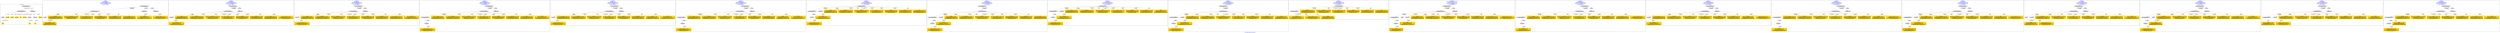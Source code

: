digraph n0 {
fontcolor="blue"
remincross="true"
label="s14-s-california-african-american.json"
subgraph cluster_0 {
label="1-correct model"
n2[style="filled",color="white",fillcolor="lightgray",label="CulturalHeritageObject1"];
n3[style="filled",color="white",fillcolor="lightgray",label="Person1"];
n4[shape="plaintext",style="filled",fillcolor="gold",label="dimensions"];
n5[shape="plaintext",style="filled",fillcolor="gold",label="technique"];
n6[shape="plaintext",style="filled",fillcolor="gold",label="provenance"];
n7[shape="plaintext",style="filled",fillcolor="gold",label="title"];
n8[shape="plaintext",style="filled",fillcolor="gold",label="accessionId"];
n9[style="filled",color="white",fillcolor="lightgray",label="Concept1"];
n10[style="filled",color="white",fillcolor="lightgray",label="Document1"];
n11[shape="plaintext",style="filled",fillcolor="gold",label="artist"];
n12[style="filled",color="white",fillcolor="lightgray",label="EuropeanaAggregation1"];
n13[style="filled",color="white",fillcolor="lightgray",label="WebResource1"];
n14[shape="plaintext",style="filled",fillcolor="gold",label="imageUrl"];
n15[shape="plaintext",style="filled",fillcolor="gold",label="type"];
n16[shape="plaintext",style="filled",fillcolor="gold",label="url"];
}
subgraph cluster_1 {
label="candidate 0\nlink coherence:1.0\nnode coherence:1.0\nconfidence:0.5480334294687327\nmapping score:0.6086037357488369\ncost:12.9995\n-precision:0.77-recall:0.71"
n18[style="filled",color="white",fillcolor="lightgray",label="CulturalHeritageObject1"];
n19[style="filled",color="white",fillcolor="lightgray",label="Person1"];
n20[style="filled",color="white",fillcolor="lightgray",label="EuropeanaAggregation1"];
n21[style="filled",color="white",fillcolor="lightgray",label="WebResource1"];
n22[style="filled",color="white",fillcolor="lightgray",label="WebResource2"];
n23[shape="plaintext",style="filled",fillcolor="gold",label="imageUrl\n[WebResource,classLink,0.528]\n[Document,classLink,0.457]\n[CulturalHeritageObject,accessionNumber,0.008]\n[CulturalHeritageObject,medium,0.007]"];
n24[shape="plaintext",style="filled",fillcolor="gold",label="artist\n[Person,nameOfThePerson,0.286]\n[CulturalHeritageObject,title,0.26]\n[CulturalHeritageObject,description,0.249]\n[CulturalHeritageObject,provenance,0.206]"];
n25[shape="plaintext",style="filled",fillcolor="gold",label="dimensions\n[CulturalHeritageObject,extent,0.658]\n[CulturalHeritageObject,accessionNumber,0.143]\n[CulturalHeritageObject,description,0.115]\n[CulturalHeritageObject,provenance,0.084]"];
n26[shape="plaintext",style="filled",fillcolor="gold",label="accessionId\n[CulturalHeritageObject,accessionNumber,0.74]\n[CulturalHeritageObject,provenance,0.201]\n[WebResource,classLink,0.058]\n[CulturalHeritageObject,title,0.001]"];
n27[shape="plaintext",style="filled",fillcolor="gold",label="type\n[CulturalHeritageObject,provenance,0.394]\n[Document,classLink,0.252]\n[CulturalHeritageObject,rightsHolder,0.182]\n[Person,nameOfThePerson,0.172]"];
n28[shape="plaintext",style="filled",fillcolor="gold",label="url\n[WebResource,classLink,0.555]\n[CulturalHeritageObject,extent,0.175]\n[CulturalHeritageObject,accessionNumber,0.144]\n[Document,classLink,0.125]"];
n29[shape="plaintext",style="filled",fillcolor="gold",label="technique\n[CulturalHeritageObject,medium,0.732]\n[CulturalHeritageObject,description,0.122]\n[Person,biographicalInformation,0.081]\n[Concept,prefLabel,0.065]"];
n30[shape="plaintext",style="filled",fillcolor="gold",label="provenance\n[CulturalHeritageObject,provenance,0.663]\n[CulturalHeritageObject,title,0.134]\n[CulturalHeritageObject,description,0.121]\n[Person,biographicalInformation,0.082]"];
n31[shape="plaintext",style="filled",fillcolor="gold",label="title\n[CulturalHeritageObject,title,0.376]\n[CulturalHeritageObject,description,0.312]\n[Person,biographicalInformation,0.213]\n[CulturalHeritageObject,provenance,0.099]"];
}
subgraph cluster_2 {
label="candidate 1\nlink coherence:1.0\nnode coherence:1.0\nconfidence:0.5360343085901604\nmapping score:0.6231225473078312\ncost:11.99968\n-precision:0.67-recall:0.57"
n33[style="filled",color="white",fillcolor="lightgray",label="CulturalHeritageObject1"];
n34[style="filled",color="white",fillcolor="lightgray",label="Document1"];
n35[style="filled",color="white",fillcolor="lightgray",label="EuropeanaAggregation1"];
n36[style="filled",color="white",fillcolor="lightgray",label="WebResource1"];
n37[shape="plaintext",style="filled",fillcolor="gold",label="url\n[WebResource,classLink,0.555]\n[CulturalHeritageObject,extent,0.175]\n[CulturalHeritageObject,accessionNumber,0.144]\n[Document,classLink,0.125]"];
n38[shape="plaintext",style="filled",fillcolor="gold",label="artist\n[Person,nameOfThePerson,0.286]\n[CulturalHeritageObject,title,0.26]\n[CulturalHeritageObject,description,0.249]\n[CulturalHeritageObject,provenance,0.206]"];
n39[shape="plaintext",style="filled",fillcolor="gold",label="dimensions\n[CulturalHeritageObject,extent,0.658]\n[CulturalHeritageObject,accessionNumber,0.143]\n[CulturalHeritageObject,description,0.115]\n[CulturalHeritageObject,provenance,0.084]"];
n40[shape="plaintext",style="filled",fillcolor="gold",label="accessionId\n[CulturalHeritageObject,accessionNumber,0.74]\n[CulturalHeritageObject,provenance,0.201]\n[WebResource,classLink,0.058]\n[CulturalHeritageObject,title,0.001]"];
n41[shape="plaintext",style="filled",fillcolor="gold",label="type\n[CulturalHeritageObject,provenance,0.394]\n[Document,classLink,0.252]\n[CulturalHeritageObject,rightsHolder,0.182]\n[Person,nameOfThePerson,0.172]"];
n42[shape="plaintext",style="filled",fillcolor="gold",label="technique\n[CulturalHeritageObject,medium,0.732]\n[CulturalHeritageObject,description,0.122]\n[Person,biographicalInformation,0.081]\n[Concept,prefLabel,0.065]"];
n43[shape="plaintext",style="filled",fillcolor="gold",label="imageUrl\n[WebResource,classLink,0.528]\n[Document,classLink,0.457]\n[CulturalHeritageObject,accessionNumber,0.008]\n[CulturalHeritageObject,medium,0.007]"];
n44[shape="plaintext",style="filled",fillcolor="gold",label="provenance\n[CulturalHeritageObject,provenance,0.663]\n[CulturalHeritageObject,title,0.134]\n[CulturalHeritageObject,description,0.121]\n[Person,biographicalInformation,0.082]"];
n45[shape="plaintext",style="filled",fillcolor="gold",label="title\n[CulturalHeritageObject,title,0.376]\n[CulturalHeritageObject,description,0.312]\n[Person,biographicalInformation,0.213]\n[CulturalHeritageObject,provenance,0.099]"];
}
subgraph cluster_3 {
label="candidate 10\nlink coherence:1.0\nnode coherence:1.0\nconfidence:0.49609016074221857\nmapping score:0.6098078313585172\ncost:11.99968\n-precision:0.83-recall:0.71"
n47[style="filled",color="white",fillcolor="lightgray",label="CulturalHeritageObject1"];
n48[style="filled",color="white",fillcolor="lightgray",label="Document1"];
n49[style="filled",color="white",fillcolor="lightgray",label="EuropeanaAggregation1"];
n50[style="filled",color="white",fillcolor="lightgray",label="WebResource1"];
n51[shape="plaintext",style="filled",fillcolor="gold",label="imageUrl\n[WebResource,classLink,0.528]\n[Document,classLink,0.457]\n[CulturalHeritageObject,accessionNumber,0.008]\n[CulturalHeritageObject,medium,0.007]"];
n52[shape="plaintext",style="filled",fillcolor="gold",label="artist\n[Person,nameOfThePerson,0.286]\n[CulturalHeritageObject,title,0.26]\n[CulturalHeritageObject,description,0.249]\n[CulturalHeritageObject,provenance,0.206]"];
n53[shape="plaintext",style="filled",fillcolor="gold",label="dimensions\n[CulturalHeritageObject,extent,0.658]\n[CulturalHeritageObject,accessionNumber,0.143]\n[CulturalHeritageObject,description,0.115]\n[CulturalHeritageObject,provenance,0.084]"];
n54[shape="plaintext",style="filled",fillcolor="gold",label="accessionId\n[CulturalHeritageObject,accessionNumber,0.74]\n[CulturalHeritageObject,provenance,0.201]\n[WebResource,classLink,0.058]\n[CulturalHeritageObject,title,0.001]"];
n55[shape="plaintext",style="filled",fillcolor="gold",label="type\n[CulturalHeritageObject,provenance,0.394]\n[Document,classLink,0.252]\n[CulturalHeritageObject,rightsHolder,0.182]\n[Person,nameOfThePerson,0.172]"];
n56[shape="plaintext",style="filled",fillcolor="gold",label="technique\n[CulturalHeritageObject,medium,0.732]\n[CulturalHeritageObject,description,0.122]\n[Person,biographicalInformation,0.081]\n[Concept,prefLabel,0.065]"];
n57[shape="plaintext",style="filled",fillcolor="gold",label="url\n[WebResource,classLink,0.555]\n[CulturalHeritageObject,extent,0.175]\n[CulturalHeritageObject,accessionNumber,0.144]\n[Document,classLink,0.125]"];
n58[shape="plaintext",style="filled",fillcolor="gold",label="provenance\n[CulturalHeritageObject,provenance,0.663]\n[CulturalHeritageObject,title,0.134]\n[CulturalHeritageObject,description,0.121]\n[Person,biographicalInformation,0.082]"];
n59[shape="plaintext",style="filled",fillcolor="gold",label="title\n[CulturalHeritageObject,title,0.376]\n[CulturalHeritageObject,description,0.312]\n[Person,biographicalInformation,0.213]\n[CulturalHeritageObject,provenance,0.099]"];
}
subgraph cluster_4 {
label="candidate 11\nlink coherence:1.0\nnode coherence:1.0\nconfidence:0.49609016074221857\nmapping score:0.6098078313585172\ncost:12.99966\n-precision:0.69-recall:0.64"
n61[style="filled",color="white",fillcolor="lightgray",label="CulturalHeritageObject1"];
n62[style="filled",color="white",fillcolor="lightgray",label="CulturalHeritageObject2"];
n63[style="filled",color="white",fillcolor="lightgray",label="Document2"];
n64[style="filled",color="white",fillcolor="lightgray",label="EuropeanaAggregation1"];
n65[style="filled",color="white",fillcolor="lightgray",label="WebResource1"];
n66[shape="plaintext",style="filled",fillcolor="gold",label="imageUrl\n[WebResource,classLink,0.528]\n[Document,classLink,0.457]\n[CulturalHeritageObject,accessionNumber,0.008]\n[CulturalHeritageObject,medium,0.007]"];
n67[shape="plaintext",style="filled",fillcolor="gold",label="artist\n[Person,nameOfThePerson,0.286]\n[CulturalHeritageObject,title,0.26]\n[CulturalHeritageObject,description,0.249]\n[CulturalHeritageObject,provenance,0.206]"];
n68[shape="plaintext",style="filled",fillcolor="gold",label="url\n[WebResource,classLink,0.555]\n[CulturalHeritageObject,extent,0.175]\n[CulturalHeritageObject,accessionNumber,0.144]\n[Document,classLink,0.125]"];
n69[shape="plaintext",style="filled",fillcolor="gold",label="dimensions\n[CulturalHeritageObject,extent,0.658]\n[CulturalHeritageObject,accessionNumber,0.143]\n[CulturalHeritageObject,description,0.115]\n[CulturalHeritageObject,provenance,0.084]"];
n70[shape="plaintext",style="filled",fillcolor="gold",label="accessionId\n[CulturalHeritageObject,accessionNumber,0.74]\n[CulturalHeritageObject,provenance,0.201]\n[WebResource,classLink,0.058]\n[CulturalHeritageObject,title,0.001]"];
n71[shape="plaintext",style="filled",fillcolor="gold",label="type\n[CulturalHeritageObject,provenance,0.394]\n[Document,classLink,0.252]\n[CulturalHeritageObject,rightsHolder,0.182]\n[Person,nameOfThePerson,0.172]"];
n72[shape="plaintext",style="filled",fillcolor="gold",label="technique\n[CulturalHeritageObject,medium,0.732]\n[CulturalHeritageObject,description,0.122]\n[Person,biographicalInformation,0.081]\n[Concept,prefLabel,0.065]"];
n73[shape="plaintext",style="filled",fillcolor="gold",label="provenance\n[CulturalHeritageObject,provenance,0.663]\n[CulturalHeritageObject,title,0.134]\n[CulturalHeritageObject,description,0.121]\n[Person,biographicalInformation,0.082]"];
n74[shape="plaintext",style="filled",fillcolor="gold",label="title\n[CulturalHeritageObject,title,0.376]\n[CulturalHeritageObject,description,0.312]\n[Person,biographicalInformation,0.213]\n[CulturalHeritageObject,provenance,0.099]"];
}
subgraph cluster_5 {
label="candidate 12\nlink coherence:1.0\nnode coherence:1.0\nconfidence:0.49022730804208714\nmapping score:0.6078535471251402\ncost:11.99968\n-precision:0.75-recall:0.64"
n76[style="filled",color="white",fillcolor="lightgray",label="CulturalHeritageObject1"];
n77[style="filled",color="white",fillcolor="lightgray",label="Document1"];
n78[style="filled",color="white",fillcolor="lightgray",label="EuropeanaAggregation1"];
n79[style="filled",color="white",fillcolor="lightgray",label="WebResource1"];
n80[shape="plaintext",style="filled",fillcolor="gold",label="imageUrl\n[WebResource,classLink,0.528]\n[Document,classLink,0.457]\n[CulturalHeritageObject,accessionNumber,0.008]\n[CulturalHeritageObject,medium,0.007]"];
n81[shape="plaintext",style="filled",fillcolor="gold",label="title\n[CulturalHeritageObject,title,0.376]\n[CulturalHeritageObject,description,0.312]\n[Person,biographicalInformation,0.213]\n[CulturalHeritageObject,provenance,0.099]"];
n82[shape="plaintext",style="filled",fillcolor="gold",label="dimensions\n[CulturalHeritageObject,extent,0.658]\n[CulturalHeritageObject,accessionNumber,0.143]\n[CulturalHeritageObject,description,0.115]\n[CulturalHeritageObject,provenance,0.084]"];
n83[shape="plaintext",style="filled",fillcolor="gold",label="accessionId\n[CulturalHeritageObject,accessionNumber,0.74]\n[CulturalHeritageObject,provenance,0.201]\n[WebResource,classLink,0.058]\n[CulturalHeritageObject,title,0.001]"];
n84[shape="plaintext",style="filled",fillcolor="gold",label="type\n[CulturalHeritageObject,provenance,0.394]\n[Document,classLink,0.252]\n[CulturalHeritageObject,rightsHolder,0.182]\n[Person,nameOfThePerson,0.172]"];
n85[shape="plaintext",style="filled",fillcolor="gold",label="technique\n[CulturalHeritageObject,medium,0.732]\n[CulturalHeritageObject,description,0.122]\n[Person,biographicalInformation,0.081]\n[Concept,prefLabel,0.065]"];
n86[shape="plaintext",style="filled",fillcolor="gold",label="url\n[WebResource,classLink,0.555]\n[CulturalHeritageObject,extent,0.175]\n[CulturalHeritageObject,accessionNumber,0.144]\n[Document,classLink,0.125]"];
n87[shape="plaintext",style="filled",fillcolor="gold",label="provenance\n[CulturalHeritageObject,provenance,0.663]\n[CulturalHeritageObject,title,0.134]\n[CulturalHeritageObject,description,0.121]\n[Person,biographicalInformation,0.082]"];
n88[shape="plaintext",style="filled",fillcolor="gold",label="artist\n[Person,nameOfThePerson,0.286]\n[CulturalHeritageObject,title,0.26]\n[CulturalHeritageObject,description,0.249]\n[CulturalHeritageObject,provenance,0.206]"];
}
subgraph cluster_6 {
label="candidate 13\nlink coherence:1.0\nnode coherence:1.0\nconfidence:0.49022730804208714\nmapping score:0.6078535471251402\ncost:12.99966\n-precision:0.62-recall:0.57"
n90[style="filled",color="white",fillcolor="lightgray",label="CulturalHeritageObject1"];
n91[style="filled",color="white",fillcolor="lightgray",label="CulturalHeritageObject2"];
n92[style="filled",color="white",fillcolor="lightgray",label="Document2"];
n93[style="filled",color="white",fillcolor="lightgray",label="EuropeanaAggregation1"];
n94[style="filled",color="white",fillcolor="lightgray",label="WebResource1"];
n95[shape="plaintext",style="filled",fillcolor="gold",label="imageUrl\n[WebResource,classLink,0.528]\n[Document,classLink,0.457]\n[CulturalHeritageObject,accessionNumber,0.008]\n[CulturalHeritageObject,medium,0.007]"];
n96[shape="plaintext",style="filled",fillcolor="gold",label="title\n[CulturalHeritageObject,title,0.376]\n[CulturalHeritageObject,description,0.312]\n[Person,biographicalInformation,0.213]\n[CulturalHeritageObject,provenance,0.099]"];
n97[shape="plaintext",style="filled",fillcolor="gold",label="url\n[WebResource,classLink,0.555]\n[CulturalHeritageObject,extent,0.175]\n[CulturalHeritageObject,accessionNumber,0.144]\n[Document,classLink,0.125]"];
n98[shape="plaintext",style="filled",fillcolor="gold",label="dimensions\n[CulturalHeritageObject,extent,0.658]\n[CulturalHeritageObject,accessionNumber,0.143]\n[CulturalHeritageObject,description,0.115]\n[CulturalHeritageObject,provenance,0.084]"];
n99[shape="plaintext",style="filled",fillcolor="gold",label="accessionId\n[CulturalHeritageObject,accessionNumber,0.74]\n[CulturalHeritageObject,provenance,0.201]\n[WebResource,classLink,0.058]\n[CulturalHeritageObject,title,0.001]"];
n100[shape="plaintext",style="filled",fillcolor="gold",label="type\n[CulturalHeritageObject,provenance,0.394]\n[Document,classLink,0.252]\n[CulturalHeritageObject,rightsHolder,0.182]\n[Person,nameOfThePerson,0.172]"];
n101[shape="plaintext",style="filled",fillcolor="gold",label="technique\n[CulturalHeritageObject,medium,0.732]\n[CulturalHeritageObject,description,0.122]\n[Person,biographicalInformation,0.081]\n[Concept,prefLabel,0.065]"];
n102[shape="plaintext",style="filled",fillcolor="gold",label="provenance\n[CulturalHeritageObject,provenance,0.663]\n[CulturalHeritageObject,title,0.134]\n[CulturalHeritageObject,description,0.121]\n[Person,biographicalInformation,0.082]"];
n103[shape="plaintext",style="filled",fillcolor="gold",label="artist\n[Person,nameOfThePerson,0.286]\n[CulturalHeritageObject,title,0.26]\n[CulturalHeritageObject,description,0.249]\n[CulturalHeritageObject,provenance,0.206]"];
}
subgraph cluster_7 {
label="candidate 14\nlink coherence:1.0\nnode coherence:1.0\nconfidence:0.488235327884712\nmapping score:0.6071895537393485\ncost:11.99994\n-precision:0.5-recall:0.43"
n105[style="filled",color="white",fillcolor="lightgray",label="CulturalHeritageObject1"];
n106[style="filled",color="white",fillcolor="lightgray",label="CulturalHeritageObject2"];
n107[style="filled",color="white",fillcolor="lightgray",label="Document1"];
n108[style="filled",color="white",fillcolor="lightgray",label="Document2"];
n109[shape="plaintext",style="filled",fillcolor="gold",label="artist\n[Person,nameOfThePerson,0.286]\n[CulturalHeritageObject,title,0.26]\n[CulturalHeritageObject,description,0.249]\n[CulturalHeritageObject,provenance,0.206]"];
n110[shape="plaintext",style="filled",fillcolor="gold",label="url\n[WebResource,classLink,0.555]\n[CulturalHeritageObject,extent,0.175]\n[CulturalHeritageObject,accessionNumber,0.144]\n[Document,classLink,0.125]"];
n111[shape="plaintext",style="filled",fillcolor="gold",label="dimensions\n[CulturalHeritageObject,extent,0.658]\n[CulturalHeritageObject,accessionNumber,0.143]\n[CulturalHeritageObject,description,0.115]\n[CulturalHeritageObject,provenance,0.084]"];
n112[shape="plaintext",style="filled",fillcolor="gold",label="accessionId\n[CulturalHeritageObject,accessionNumber,0.74]\n[CulturalHeritageObject,provenance,0.201]\n[WebResource,classLink,0.058]\n[CulturalHeritageObject,title,0.001]"];
n113[shape="plaintext",style="filled",fillcolor="gold",label="type\n[CulturalHeritageObject,provenance,0.394]\n[Document,classLink,0.252]\n[CulturalHeritageObject,rightsHolder,0.182]\n[Person,nameOfThePerson,0.172]"];
n114[shape="plaintext",style="filled",fillcolor="gold",label="technique\n[CulturalHeritageObject,medium,0.732]\n[CulturalHeritageObject,description,0.122]\n[Person,biographicalInformation,0.081]\n[Concept,prefLabel,0.065]"];
n115[shape="plaintext",style="filled",fillcolor="gold",label="imageUrl\n[WebResource,classLink,0.528]\n[Document,classLink,0.457]\n[CulturalHeritageObject,accessionNumber,0.008]\n[CulturalHeritageObject,medium,0.007]"];
n116[shape="plaintext",style="filled",fillcolor="gold",label="provenance\n[CulturalHeritageObject,provenance,0.663]\n[CulturalHeritageObject,title,0.134]\n[CulturalHeritageObject,description,0.121]\n[Person,biographicalInformation,0.082]"];
n117[shape="plaintext",style="filled",fillcolor="gold",label="title\n[CulturalHeritageObject,title,0.376]\n[CulturalHeritageObject,description,0.312]\n[Person,biographicalInformation,0.213]\n[CulturalHeritageObject,provenance,0.099]"];
}
subgraph cluster_8 {
label="candidate 15\nlink coherence:1.0\nnode coherence:1.0\nconfidence:0.488235327884712\nmapping score:0.6071895537393485\ncost:12.99979\n-precision:0.54-recall:0.5"
n119[style="filled",color="white",fillcolor="lightgray",label="CulturalHeritageObject1"];
n120[style="filled",color="white",fillcolor="lightgray",label="CulturalHeritageObject2"];
n121[style="filled",color="white",fillcolor="lightgray",label="Document1"];
n122[style="filled",color="white",fillcolor="lightgray",label="Document2"];
n123[style="filled",color="white",fillcolor="lightgray",label="EuropeanaAggregation1"];
n124[shape="plaintext",style="filled",fillcolor="gold",label="artist\n[Person,nameOfThePerson,0.286]\n[CulturalHeritageObject,title,0.26]\n[CulturalHeritageObject,description,0.249]\n[CulturalHeritageObject,provenance,0.206]"];
n125[shape="plaintext",style="filled",fillcolor="gold",label="url\n[WebResource,classLink,0.555]\n[CulturalHeritageObject,extent,0.175]\n[CulturalHeritageObject,accessionNumber,0.144]\n[Document,classLink,0.125]"];
n126[shape="plaintext",style="filled",fillcolor="gold",label="dimensions\n[CulturalHeritageObject,extent,0.658]\n[CulturalHeritageObject,accessionNumber,0.143]\n[CulturalHeritageObject,description,0.115]\n[CulturalHeritageObject,provenance,0.084]"];
n127[shape="plaintext",style="filled",fillcolor="gold",label="accessionId\n[CulturalHeritageObject,accessionNumber,0.74]\n[CulturalHeritageObject,provenance,0.201]\n[WebResource,classLink,0.058]\n[CulturalHeritageObject,title,0.001]"];
n128[shape="plaintext",style="filled",fillcolor="gold",label="type\n[CulturalHeritageObject,provenance,0.394]\n[Document,classLink,0.252]\n[CulturalHeritageObject,rightsHolder,0.182]\n[Person,nameOfThePerson,0.172]"];
n129[shape="plaintext",style="filled",fillcolor="gold",label="technique\n[CulturalHeritageObject,medium,0.732]\n[CulturalHeritageObject,description,0.122]\n[Person,biographicalInformation,0.081]\n[Concept,prefLabel,0.065]"];
n130[shape="plaintext",style="filled",fillcolor="gold",label="imageUrl\n[WebResource,classLink,0.528]\n[Document,classLink,0.457]\n[CulturalHeritageObject,accessionNumber,0.008]\n[CulturalHeritageObject,medium,0.007]"];
n131[shape="plaintext",style="filled",fillcolor="gold",label="provenance\n[CulturalHeritageObject,provenance,0.663]\n[CulturalHeritageObject,title,0.134]\n[CulturalHeritageObject,description,0.121]\n[Person,biographicalInformation,0.082]"];
n132[shape="plaintext",style="filled",fillcolor="gold",label="title\n[CulturalHeritageObject,title,0.376]\n[CulturalHeritageObject,description,0.312]\n[Person,biographicalInformation,0.213]\n[CulturalHeritageObject,provenance,0.099]"];
}
subgraph cluster_9 {
label="candidate 16\nlink coherence:1.0\nnode coherence:1.0\nconfidence:0.4823724751845805\nmapping score:0.6052352695059712\ncost:11.99994\n-precision:0.42-recall:0.36"
n134[style="filled",color="white",fillcolor="lightgray",label="CulturalHeritageObject1"];
n135[style="filled",color="white",fillcolor="lightgray",label="CulturalHeritageObject2"];
n136[style="filled",color="white",fillcolor="lightgray",label="Document1"];
n137[style="filled",color="white",fillcolor="lightgray",label="Document2"];
n138[shape="plaintext",style="filled",fillcolor="gold",label="title\n[CulturalHeritageObject,title,0.376]\n[CulturalHeritageObject,description,0.312]\n[Person,biographicalInformation,0.213]\n[CulturalHeritageObject,provenance,0.099]"];
n139[shape="plaintext",style="filled",fillcolor="gold",label="url\n[WebResource,classLink,0.555]\n[CulturalHeritageObject,extent,0.175]\n[CulturalHeritageObject,accessionNumber,0.144]\n[Document,classLink,0.125]"];
n140[shape="plaintext",style="filled",fillcolor="gold",label="dimensions\n[CulturalHeritageObject,extent,0.658]\n[CulturalHeritageObject,accessionNumber,0.143]\n[CulturalHeritageObject,description,0.115]\n[CulturalHeritageObject,provenance,0.084]"];
n141[shape="plaintext",style="filled",fillcolor="gold",label="accessionId\n[CulturalHeritageObject,accessionNumber,0.74]\n[CulturalHeritageObject,provenance,0.201]\n[WebResource,classLink,0.058]\n[CulturalHeritageObject,title,0.001]"];
n142[shape="plaintext",style="filled",fillcolor="gold",label="type\n[CulturalHeritageObject,provenance,0.394]\n[Document,classLink,0.252]\n[CulturalHeritageObject,rightsHolder,0.182]\n[Person,nameOfThePerson,0.172]"];
n143[shape="plaintext",style="filled",fillcolor="gold",label="technique\n[CulturalHeritageObject,medium,0.732]\n[CulturalHeritageObject,description,0.122]\n[Person,biographicalInformation,0.081]\n[Concept,prefLabel,0.065]"];
n144[shape="plaintext",style="filled",fillcolor="gold",label="imageUrl\n[WebResource,classLink,0.528]\n[Document,classLink,0.457]\n[CulturalHeritageObject,accessionNumber,0.008]\n[CulturalHeritageObject,medium,0.007]"];
n145[shape="plaintext",style="filled",fillcolor="gold",label="provenance\n[CulturalHeritageObject,provenance,0.663]\n[CulturalHeritageObject,title,0.134]\n[CulturalHeritageObject,description,0.121]\n[Person,biographicalInformation,0.082]"];
n146[shape="plaintext",style="filled",fillcolor="gold",label="artist\n[Person,nameOfThePerson,0.286]\n[CulturalHeritageObject,title,0.26]\n[CulturalHeritageObject,description,0.249]\n[CulturalHeritageObject,provenance,0.206]"];
}
subgraph cluster_10 {
label="candidate 17\nlink coherence:1.0\nnode coherence:1.0\nconfidence:0.4823724751845805\nmapping score:0.6052352695059712\ncost:12.99979\n-precision:0.46-recall:0.43"
n148[style="filled",color="white",fillcolor="lightgray",label="CulturalHeritageObject1"];
n149[style="filled",color="white",fillcolor="lightgray",label="CulturalHeritageObject2"];
n150[style="filled",color="white",fillcolor="lightgray",label="Document1"];
n151[style="filled",color="white",fillcolor="lightgray",label="Document2"];
n152[style="filled",color="white",fillcolor="lightgray",label="EuropeanaAggregation1"];
n153[shape="plaintext",style="filled",fillcolor="gold",label="title\n[CulturalHeritageObject,title,0.376]\n[CulturalHeritageObject,description,0.312]\n[Person,biographicalInformation,0.213]\n[CulturalHeritageObject,provenance,0.099]"];
n154[shape="plaintext",style="filled",fillcolor="gold",label="url\n[WebResource,classLink,0.555]\n[CulturalHeritageObject,extent,0.175]\n[CulturalHeritageObject,accessionNumber,0.144]\n[Document,classLink,0.125]"];
n155[shape="plaintext",style="filled",fillcolor="gold",label="dimensions\n[CulturalHeritageObject,extent,0.658]\n[CulturalHeritageObject,accessionNumber,0.143]\n[CulturalHeritageObject,description,0.115]\n[CulturalHeritageObject,provenance,0.084]"];
n156[shape="plaintext",style="filled",fillcolor="gold",label="accessionId\n[CulturalHeritageObject,accessionNumber,0.74]\n[CulturalHeritageObject,provenance,0.201]\n[WebResource,classLink,0.058]\n[CulturalHeritageObject,title,0.001]"];
n157[shape="plaintext",style="filled",fillcolor="gold",label="type\n[CulturalHeritageObject,provenance,0.394]\n[Document,classLink,0.252]\n[CulturalHeritageObject,rightsHolder,0.182]\n[Person,nameOfThePerson,0.172]"];
n158[shape="plaintext",style="filled",fillcolor="gold",label="technique\n[CulturalHeritageObject,medium,0.732]\n[CulturalHeritageObject,description,0.122]\n[Person,biographicalInformation,0.081]\n[Concept,prefLabel,0.065]"];
n159[shape="plaintext",style="filled",fillcolor="gold",label="imageUrl\n[WebResource,classLink,0.528]\n[Document,classLink,0.457]\n[CulturalHeritageObject,accessionNumber,0.008]\n[CulturalHeritageObject,medium,0.007]"];
n160[shape="plaintext",style="filled",fillcolor="gold",label="provenance\n[CulturalHeritageObject,provenance,0.663]\n[CulturalHeritageObject,title,0.134]\n[CulturalHeritageObject,description,0.121]\n[Person,biographicalInformation,0.082]"];
n161[shape="plaintext",style="filled",fillcolor="gold",label="artist\n[Person,nameOfThePerson,0.286]\n[CulturalHeritageObject,title,0.26]\n[CulturalHeritageObject,description,0.249]\n[CulturalHeritageObject,provenance,0.206]"];
}
subgraph cluster_11 {
label="candidate 18\nlink coherence:1.0\nnode coherence:1.0\nconfidence:0.44513396777635683\nmapping score:0.6113409522217486\ncost:9.99997\n-precision:0.5-recall:0.36"
n163[style="filled",color="white",fillcolor="lightgray",label="CulturalHeritageObject1"];
n164[style="filled",color="white",fillcolor="lightgray",label="CulturalHeritageObject2"];
n165[shape="plaintext",style="filled",fillcolor="gold",label="imageUrl\n[WebResource,classLink,0.528]\n[Document,classLink,0.457]\n[CulturalHeritageObject,accessionNumber,0.008]\n[CulturalHeritageObject,medium,0.007]"];
n166[shape="plaintext",style="filled",fillcolor="gold",label="url\n[WebResource,classLink,0.555]\n[CulturalHeritageObject,extent,0.175]\n[CulturalHeritageObject,accessionNumber,0.144]\n[Document,classLink,0.125]"];
n167[shape="plaintext",style="filled",fillcolor="gold",label="artist\n[Person,nameOfThePerson,0.286]\n[CulturalHeritageObject,title,0.26]\n[CulturalHeritageObject,description,0.249]\n[CulturalHeritageObject,provenance,0.206]"];
n168[shape="plaintext",style="filled",fillcolor="gold",label="dimensions\n[CulturalHeritageObject,extent,0.658]\n[CulturalHeritageObject,accessionNumber,0.143]\n[CulturalHeritageObject,description,0.115]\n[CulturalHeritageObject,provenance,0.084]"];
n169[shape="plaintext",style="filled",fillcolor="gold",label="accessionId\n[CulturalHeritageObject,accessionNumber,0.74]\n[CulturalHeritageObject,provenance,0.201]\n[WebResource,classLink,0.058]\n[CulturalHeritageObject,title,0.001]"];
n170[shape="plaintext",style="filled",fillcolor="gold",label="type\n[CulturalHeritageObject,provenance,0.394]\n[Document,classLink,0.252]\n[CulturalHeritageObject,rightsHolder,0.182]\n[Person,nameOfThePerson,0.172]"];
n171[shape="plaintext",style="filled",fillcolor="gold",label="technique\n[CulturalHeritageObject,medium,0.732]\n[CulturalHeritageObject,description,0.122]\n[Person,biographicalInformation,0.081]\n[Concept,prefLabel,0.065]"];
n172[shape="plaintext",style="filled",fillcolor="gold",label="provenance\n[CulturalHeritageObject,provenance,0.663]\n[CulturalHeritageObject,title,0.134]\n[CulturalHeritageObject,description,0.121]\n[Person,biographicalInformation,0.082]"];
n173[shape="plaintext",style="filled",fillcolor="gold",label="title\n[CulturalHeritageObject,title,0.376]\n[CulturalHeritageObject,description,0.312]\n[Person,biographicalInformation,0.213]\n[CulturalHeritageObject,provenance,0.099]"];
}
subgraph cluster_12 {
label="candidate 19\nlink coherence:0.9333333333333333\nnode coherence:1.0\nconfidence:0.5202197075521982\nmapping score:0.599332495109992\ncost:14.99964\n-precision:0.53-recall:0.57"
n175[style="filled",color="white",fillcolor="lightgray",label="CulturalHeritageObject1"];
n176[style="filled",color="white",fillcolor="lightgray",label="CulturalHeritageObject2"];
n177[style="filled",color="white",fillcolor="lightgray",label="Place1"];
n178[style="filled",color="white",fillcolor="lightgray",label="Document1"];
n179[style="filled",color="white",fillcolor="lightgray",label="Document2"];
n180[style="filled",color="white",fillcolor="lightgray",label="EuropeanaAggregation1"];
n181[style="filled",color="white",fillcolor="lightgray",label="WebResource1"];
n182[shape="plaintext",style="filled",fillcolor="gold",label="url\n[WebResource,classLink,0.555]\n[CulturalHeritageObject,extent,0.175]\n[CulturalHeritageObject,accessionNumber,0.144]\n[Document,classLink,0.125]"];
n183[shape="plaintext",style="filled",fillcolor="gold",label="artist\n[Person,nameOfThePerson,0.286]\n[CulturalHeritageObject,title,0.26]\n[CulturalHeritageObject,description,0.249]\n[CulturalHeritageObject,provenance,0.206]"];
n184[shape="plaintext",style="filled",fillcolor="gold",label="type\n[CulturalHeritageObject,provenance,0.394]\n[Document,classLink,0.252]\n[CulturalHeritageObject,rightsHolder,0.182]\n[Person,nameOfThePerson,0.172]"];
n185[shape="plaintext",style="filled",fillcolor="gold",label="dimensions\n[CulturalHeritageObject,extent,0.658]\n[CulturalHeritageObject,accessionNumber,0.143]\n[CulturalHeritageObject,description,0.115]\n[CulturalHeritageObject,provenance,0.084]"];
n186[shape="plaintext",style="filled",fillcolor="gold",label="accessionId\n[CulturalHeritageObject,accessionNumber,0.74]\n[CulturalHeritageObject,provenance,0.201]\n[WebResource,classLink,0.058]\n[CulturalHeritageObject,title,0.001]"];
n187[shape="plaintext",style="filled",fillcolor="gold",label="technique\n[CulturalHeritageObject,medium,0.732]\n[CulturalHeritageObject,description,0.122]\n[Person,biographicalInformation,0.081]\n[Concept,prefLabel,0.065]"];
n188[shape="plaintext",style="filled",fillcolor="gold",label="imageUrl\n[WebResource,classLink,0.528]\n[Document,classLink,0.457]\n[CulturalHeritageObject,accessionNumber,0.008]\n[CulturalHeritageObject,medium,0.007]"];
n189[shape="plaintext",style="filled",fillcolor="gold",label="provenance\n[CulturalHeritageObject,provenance,0.663]\n[CulturalHeritageObject,title,0.134]\n[CulturalHeritageObject,description,0.121]\n[Person,biographicalInformation,0.082]"];
n190[shape="plaintext",style="filled",fillcolor="gold",label="title\n[CulturalHeritageObject,title,0.376]\n[CulturalHeritageObject,description,0.312]\n[Person,biographicalInformation,0.213]\n[CulturalHeritageObject,provenance,0.099]"];
}
subgraph cluster_13 {
label="candidate 2\nlink coherence:1.0\nnode coherence:1.0\nconfidence:0.5360343085901604\nmapping score:0.6231225473078312\ncost:12.99966\n-precision:0.54-recall:0.5"
n192[style="filled",color="white",fillcolor="lightgray",label="CulturalHeritageObject1"];
n193[style="filled",color="white",fillcolor="lightgray",label="CulturalHeritageObject2"];
n194[style="filled",color="white",fillcolor="lightgray",label="Document2"];
n195[style="filled",color="white",fillcolor="lightgray",label="EuropeanaAggregation1"];
n196[style="filled",color="white",fillcolor="lightgray",label="WebResource1"];
n197[shape="plaintext",style="filled",fillcolor="gold",label="url\n[WebResource,classLink,0.555]\n[CulturalHeritageObject,extent,0.175]\n[CulturalHeritageObject,accessionNumber,0.144]\n[Document,classLink,0.125]"];
n198[shape="plaintext",style="filled",fillcolor="gold",label="artist\n[Person,nameOfThePerson,0.286]\n[CulturalHeritageObject,title,0.26]\n[CulturalHeritageObject,description,0.249]\n[CulturalHeritageObject,provenance,0.206]"];
n199[shape="plaintext",style="filled",fillcolor="gold",label="imageUrl\n[WebResource,classLink,0.528]\n[Document,classLink,0.457]\n[CulturalHeritageObject,accessionNumber,0.008]\n[CulturalHeritageObject,medium,0.007]"];
n200[shape="plaintext",style="filled",fillcolor="gold",label="dimensions\n[CulturalHeritageObject,extent,0.658]\n[CulturalHeritageObject,accessionNumber,0.143]\n[CulturalHeritageObject,description,0.115]\n[CulturalHeritageObject,provenance,0.084]"];
n201[shape="plaintext",style="filled",fillcolor="gold",label="accessionId\n[CulturalHeritageObject,accessionNumber,0.74]\n[CulturalHeritageObject,provenance,0.201]\n[WebResource,classLink,0.058]\n[CulturalHeritageObject,title,0.001]"];
n202[shape="plaintext",style="filled",fillcolor="gold",label="type\n[CulturalHeritageObject,provenance,0.394]\n[Document,classLink,0.252]\n[CulturalHeritageObject,rightsHolder,0.182]\n[Person,nameOfThePerson,0.172]"];
n203[shape="plaintext",style="filled",fillcolor="gold",label="technique\n[CulturalHeritageObject,medium,0.732]\n[CulturalHeritageObject,description,0.122]\n[Person,biographicalInformation,0.081]\n[Concept,prefLabel,0.065]"];
n204[shape="plaintext",style="filled",fillcolor="gold",label="provenance\n[CulturalHeritageObject,provenance,0.663]\n[CulturalHeritageObject,title,0.134]\n[CulturalHeritageObject,description,0.121]\n[Person,biographicalInformation,0.082]"];
n205[shape="plaintext",style="filled",fillcolor="gold",label="title\n[CulturalHeritageObject,title,0.376]\n[CulturalHeritageObject,description,0.312]\n[Person,biographicalInformation,0.213]\n[CulturalHeritageObject,provenance,0.099]"];
}
subgraph cluster_14 {
label="candidate 3\nlink coherence:1.0\nnode coherence:1.0\nconfidence:0.5301714558900289\nmapping score:0.621168263074454\ncost:11.99968\n-precision:0.58-recall:0.5"
n207[style="filled",color="white",fillcolor="lightgray",label="CulturalHeritageObject1"];
n208[style="filled",color="white",fillcolor="lightgray",label="Document1"];
n209[style="filled",color="white",fillcolor="lightgray",label="EuropeanaAggregation1"];
n210[style="filled",color="white",fillcolor="lightgray",label="WebResource1"];
n211[shape="plaintext",style="filled",fillcolor="gold",label="url\n[WebResource,classLink,0.555]\n[CulturalHeritageObject,extent,0.175]\n[CulturalHeritageObject,accessionNumber,0.144]\n[Document,classLink,0.125]"];
n212[shape="plaintext",style="filled",fillcolor="gold",label="title\n[CulturalHeritageObject,title,0.376]\n[CulturalHeritageObject,description,0.312]\n[Person,biographicalInformation,0.213]\n[CulturalHeritageObject,provenance,0.099]"];
n213[shape="plaintext",style="filled",fillcolor="gold",label="dimensions\n[CulturalHeritageObject,extent,0.658]\n[CulturalHeritageObject,accessionNumber,0.143]\n[CulturalHeritageObject,description,0.115]\n[CulturalHeritageObject,provenance,0.084]"];
n214[shape="plaintext",style="filled",fillcolor="gold",label="accessionId\n[CulturalHeritageObject,accessionNumber,0.74]\n[CulturalHeritageObject,provenance,0.201]\n[WebResource,classLink,0.058]\n[CulturalHeritageObject,title,0.001]"];
n215[shape="plaintext",style="filled",fillcolor="gold",label="type\n[CulturalHeritageObject,provenance,0.394]\n[Document,classLink,0.252]\n[CulturalHeritageObject,rightsHolder,0.182]\n[Person,nameOfThePerson,0.172]"];
n216[shape="plaintext",style="filled",fillcolor="gold",label="technique\n[CulturalHeritageObject,medium,0.732]\n[CulturalHeritageObject,description,0.122]\n[Person,biographicalInformation,0.081]\n[Concept,prefLabel,0.065]"];
n217[shape="plaintext",style="filled",fillcolor="gold",label="imageUrl\n[WebResource,classLink,0.528]\n[Document,classLink,0.457]\n[CulturalHeritageObject,accessionNumber,0.008]\n[CulturalHeritageObject,medium,0.007]"];
n218[shape="plaintext",style="filled",fillcolor="gold",label="provenance\n[CulturalHeritageObject,provenance,0.663]\n[CulturalHeritageObject,title,0.134]\n[CulturalHeritageObject,description,0.121]\n[Person,biographicalInformation,0.082]"];
n219[shape="plaintext",style="filled",fillcolor="gold",label="artist\n[Person,nameOfThePerson,0.286]\n[CulturalHeritageObject,title,0.26]\n[CulturalHeritageObject,description,0.249]\n[CulturalHeritageObject,provenance,0.206]"];
}
subgraph cluster_15 {
label="candidate 4\nlink coherence:1.0\nnode coherence:1.0\nconfidence:0.5301714558900289\nmapping score:0.621168263074454\ncost:12.99966\n-precision:0.46-recall:0.43"
n221[style="filled",color="white",fillcolor="lightgray",label="CulturalHeritageObject1"];
n222[style="filled",color="white",fillcolor="lightgray",label="CulturalHeritageObject2"];
n223[style="filled",color="white",fillcolor="lightgray",label="Document2"];
n224[style="filled",color="white",fillcolor="lightgray",label="EuropeanaAggregation1"];
n225[style="filled",color="white",fillcolor="lightgray",label="WebResource1"];
n226[shape="plaintext",style="filled",fillcolor="gold",label="url\n[WebResource,classLink,0.555]\n[CulturalHeritageObject,extent,0.175]\n[CulturalHeritageObject,accessionNumber,0.144]\n[Document,classLink,0.125]"];
n227[shape="plaintext",style="filled",fillcolor="gold",label="title\n[CulturalHeritageObject,title,0.376]\n[CulturalHeritageObject,description,0.312]\n[Person,biographicalInformation,0.213]\n[CulturalHeritageObject,provenance,0.099]"];
n228[shape="plaintext",style="filled",fillcolor="gold",label="imageUrl\n[WebResource,classLink,0.528]\n[Document,classLink,0.457]\n[CulturalHeritageObject,accessionNumber,0.008]\n[CulturalHeritageObject,medium,0.007]"];
n229[shape="plaintext",style="filled",fillcolor="gold",label="dimensions\n[CulturalHeritageObject,extent,0.658]\n[CulturalHeritageObject,accessionNumber,0.143]\n[CulturalHeritageObject,description,0.115]\n[CulturalHeritageObject,provenance,0.084]"];
n230[shape="plaintext",style="filled",fillcolor="gold",label="accessionId\n[CulturalHeritageObject,accessionNumber,0.74]\n[CulturalHeritageObject,provenance,0.201]\n[WebResource,classLink,0.058]\n[CulturalHeritageObject,title,0.001]"];
n231[shape="plaintext",style="filled",fillcolor="gold",label="type\n[CulturalHeritageObject,provenance,0.394]\n[Document,classLink,0.252]\n[CulturalHeritageObject,rightsHolder,0.182]\n[Person,nameOfThePerson,0.172]"];
n232[shape="plaintext",style="filled",fillcolor="gold",label="technique\n[CulturalHeritageObject,medium,0.732]\n[CulturalHeritageObject,description,0.122]\n[Person,biographicalInformation,0.081]\n[Concept,prefLabel,0.065]"];
n233[shape="plaintext",style="filled",fillcolor="gold",label="provenance\n[CulturalHeritageObject,provenance,0.663]\n[CulturalHeritageObject,title,0.134]\n[CulturalHeritageObject,description,0.121]\n[Person,biographicalInformation,0.082]"];
n234[shape="plaintext",style="filled",fillcolor="gold",label="artist\n[Person,nameOfThePerson,0.286]\n[CulturalHeritageObject,title,0.26]\n[CulturalHeritageObject,description,0.249]\n[CulturalHeritageObject,provenance,0.206]"];
}
subgraph cluster_16 {
label="candidate 5\nlink coherence:1.0\nnode coherence:1.0\nconfidence:0.5202197075521982\nmapping score:0.599332495109992\ncost:13.99964\n-precision:0.57-recall:0.57"
n236[style="filled",color="white",fillcolor="lightgray",label="CulturalHeritageObject1"];
n237[style="filled",color="white",fillcolor="lightgray",label="CulturalHeritageObject2"];
n238[style="filled",color="white",fillcolor="lightgray",label="Document1"];
n239[style="filled",color="white",fillcolor="lightgray",label="Document2"];
n240[style="filled",color="white",fillcolor="lightgray",label="EuropeanaAggregation1"];
n241[style="filled",color="white",fillcolor="lightgray",label="WebResource1"];
n242[shape="plaintext",style="filled",fillcolor="gold",label="url\n[WebResource,classLink,0.555]\n[CulturalHeritageObject,extent,0.175]\n[CulturalHeritageObject,accessionNumber,0.144]\n[Document,classLink,0.125]"];
n243[shape="plaintext",style="filled",fillcolor="gold",label="artist\n[Person,nameOfThePerson,0.286]\n[CulturalHeritageObject,title,0.26]\n[CulturalHeritageObject,description,0.249]\n[CulturalHeritageObject,provenance,0.206]"];
n244[shape="plaintext",style="filled",fillcolor="gold",label="type\n[CulturalHeritageObject,provenance,0.394]\n[Document,classLink,0.252]\n[CulturalHeritageObject,rightsHolder,0.182]\n[Person,nameOfThePerson,0.172]"];
n245[shape="plaintext",style="filled",fillcolor="gold",label="dimensions\n[CulturalHeritageObject,extent,0.658]\n[CulturalHeritageObject,accessionNumber,0.143]\n[CulturalHeritageObject,description,0.115]\n[CulturalHeritageObject,provenance,0.084]"];
n246[shape="plaintext",style="filled",fillcolor="gold",label="accessionId\n[CulturalHeritageObject,accessionNumber,0.74]\n[CulturalHeritageObject,provenance,0.201]\n[WebResource,classLink,0.058]\n[CulturalHeritageObject,title,0.001]"];
n247[shape="plaintext",style="filled",fillcolor="gold",label="technique\n[CulturalHeritageObject,medium,0.732]\n[CulturalHeritageObject,description,0.122]\n[Person,biographicalInformation,0.081]\n[Concept,prefLabel,0.065]"];
n248[shape="plaintext",style="filled",fillcolor="gold",label="imageUrl\n[WebResource,classLink,0.528]\n[Document,classLink,0.457]\n[CulturalHeritageObject,accessionNumber,0.008]\n[CulturalHeritageObject,medium,0.007]"];
n249[shape="plaintext",style="filled",fillcolor="gold",label="provenance\n[CulturalHeritageObject,provenance,0.663]\n[CulturalHeritageObject,title,0.134]\n[CulturalHeritageObject,description,0.121]\n[Person,biographicalInformation,0.082]"];
n250[shape="plaintext",style="filled",fillcolor="gold",label="title\n[CulturalHeritageObject,title,0.376]\n[CulturalHeritageObject,description,0.312]\n[Person,biographicalInformation,0.213]\n[CulturalHeritageObject,provenance,0.099]"];
}
subgraph cluster_17 {
label="candidate 6\nlink coherence:1.0\nnode coherence:1.0\nconfidence:0.5002344487632843\nmapping score:0.592670742180354\ncost:12.99949\n-precision:0.92-recall:0.86"
n252[style="filled",color="white",fillcolor="lightgray",label="CulturalHeritageObject1"];
n253[style="filled",color="white",fillcolor="lightgray",label="Person1"];
n254[style="filled",color="white",fillcolor="lightgray",label="Document1"];
n255[style="filled",color="white",fillcolor="lightgray",label="EuropeanaAggregation1"];
n256[style="filled",color="white",fillcolor="lightgray",label="WebResource1"];
n257[shape="plaintext",style="filled",fillcolor="gold",label="imageUrl\n[WebResource,classLink,0.528]\n[Document,classLink,0.457]\n[CulturalHeritageObject,accessionNumber,0.008]\n[CulturalHeritageObject,medium,0.007]"];
n258[shape="plaintext",style="filled",fillcolor="gold",label="artist\n[Person,nameOfThePerson,0.286]\n[CulturalHeritageObject,title,0.26]\n[CulturalHeritageObject,description,0.249]\n[CulturalHeritageObject,provenance,0.206]"];
n259[shape="plaintext",style="filled",fillcolor="gold",label="dimensions\n[CulturalHeritageObject,extent,0.658]\n[CulturalHeritageObject,accessionNumber,0.143]\n[CulturalHeritageObject,description,0.115]\n[CulturalHeritageObject,provenance,0.084]"];
n260[shape="plaintext",style="filled",fillcolor="gold",label="accessionId\n[CulturalHeritageObject,accessionNumber,0.74]\n[CulturalHeritageObject,provenance,0.201]\n[WebResource,classLink,0.058]\n[CulturalHeritageObject,title,0.001]"];
n261[shape="plaintext",style="filled",fillcolor="gold",label="type\n[CulturalHeritageObject,provenance,0.394]\n[Document,classLink,0.252]\n[CulturalHeritageObject,rightsHolder,0.182]\n[Person,nameOfThePerson,0.172]"];
n262[shape="plaintext",style="filled",fillcolor="gold",label="technique\n[CulturalHeritageObject,medium,0.732]\n[CulturalHeritageObject,description,0.122]\n[Person,biographicalInformation,0.081]\n[Concept,prefLabel,0.065]"];
n263[shape="plaintext",style="filled",fillcolor="gold",label="url\n[WebResource,classLink,0.555]\n[CulturalHeritageObject,extent,0.175]\n[CulturalHeritageObject,accessionNumber,0.144]\n[Document,classLink,0.125]"];
n264[shape="plaintext",style="filled",fillcolor="gold",label="provenance\n[CulturalHeritageObject,provenance,0.663]\n[CulturalHeritageObject,title,0.134]\n[CulturalHeritageObject,description,0.121]\n[Person,biographicalInformation,0.082]"];
n265[shape="plaintext",style="filled",fillcolor="gold",label="title\n[CulturalHeritageObject,title,0.376]\n[CulturalHeritageObject,description,0.312]\n[Person,biographicalInformation,0.213]\n[CulturalHeritageObject,provenance,0.099]"];
}
subgraph cluster_18 {
label="candidate 7\nlink coherence:1.0\nnode coherence:1.0\nconfidence:0.5002344487632843\nmapping score:0.592670742180354\ncost:13.99947\n-precision:0.79-recall:0.79"
n267[style="filled",color="white",fillcolor="lightgray",label="CulturalHeritageObject1"];
n268[style="filled",color="white",fillcolor="lightgray",label="CulturalHeritageObject2"];
n269[style="filled",color="white",fillcolor="lightgray",label="Person1"];
n270[style="filled",color="white",fillcolor="lightgray",label="Document2"];
n271[style="filled",color="white",fillcolor="lightgray",label="EuropeanaAggregation1"];
n272[style="filled",color="white",fillcolor="lightgray",label="WebResource1"];
n273[shape="plaintext",style="filled",fillcolor="gold",label="imageUrl\n[WebResource,classLink,0.528]\n[Document,classLink,0.457]\n[CulturalHeritageObject,accessionNumber,0.008]\n[CulturalHeritageObject,medium,0.007]"];
n274[shape="plaintext",style="filled",fillcolor="gold",label="artist\n[Person,nameOfThePerson,0.286]\n[CulturalHeritageObject,title,0.26]\n[CulturalHeritageObject,description,0.249]\n[CulturalHeritageObject,provenance,0.206]"];
n275[shape="plaintext",style="filled",fillcolor="gold",label="url\n[WebResource,classLink,0.555]\n[CulturalHeritageObject,extent,0.175]\n[CulturalHeritageObject,accessionNumber,0.144]\n[Document,classLink,0.125]"];
n276[shape="plaintext",style="filled",fillcolor="gold",label="dimensions\n[CulturalHeritageObject,extent,0.658]\n[CulturalHeritageObject,accessionNumber,0.143]\n[CulturalHeritageObject,description,0.115]\n[CulturalHeritageObject,provenance,0.084]"];
n277[shape="plaintext",style="filled",fillcolor="gold",label="accessionId\n[CulturalHeritageObject,accessionNumber,0.74]\n[CulturalHeritageObject,provenance,0.201]\n[WebResource,classLink,0.058]\n[CulturalHeritageObject,title,0.001]"];
n278[shape="plaintext",style="filled",fillcolor="gold",label="type\n[CulturalHeritageObject,provenance,0.394]\n[Document,classLink,0.252]\n[CulturalHeritageObject,rightsHolder,0.182]\n[Person,nameOfThePerson,0.172]"];
n279[shape="plaintext",style="filled",fillcolor="gold",label="technique\n[CulturalHeritageObject,medium,0.732]\n[CulturalHeritageObject,description,0.122]\n[Person,biographicalInformation,0.081]\n[Concept,prefLabel,0.065]"];
n280[shape="plaintext",style="filled",fillcolor="gold",label="provenance\n[CulturalHeritageObject,provenance,0.663]\n[CulturalHeritageObject,title,0.134]\n[CulturalHeritageObject,description,0.121]\n[Person,biographicalInformation,0.082]"];
n281[shape="plaintext",style="filled",fillcolor="gold",label="title\n[CulturalHeritageObject,title,0.376]\n[CulturalHeritageObject,description,0.312]\n[Person,biographicalInformation,0.213]\n[CulturalHeritageObject,provenance,0.099]"];
}
subgraph cluster_19 {
label="candidate 8\nlink coherence:1.0\nnode coherence:1.0\nconfidence:0.49732623500023787\nmapping score:0.591701337592672\ncost:12.99965\n-precision:0.77-recall:0.71"
n283[style="filled",color="white",fillcolor="lightgray",label="CulturalHeritageObject1"];
n284[style="filled",color="white",fillcolor="lightgray",label="CulturalHeritageObject2"];
n285[style="filled",color="white",fillcolor="lightgray",label="Document1"];
n286[style="filled",color="white",fillcolor="lightgray",label="EuropeanaAggregation1"];
n287[style="filled",color="white",fillcolor="lightgray",label="WebResource1"];
n288[shape="plaintext",style="filled",fillcolor="gold",label="imageUrl\n[WebResource,classLink,0.528]\n[Document,classLink,0.457]\n[CulturalHeritageObject,accessionNumber,0.008]\n[CulturalHeritageObject,medium,0.007]"];
n289[shape="plaintext",style="filled",fillcolor="gold",label="artist\n[Person,nameOfThePerson,0.286]\n[CulturalHeritageObject,title,0.26]\n[CulturalHeritageObject,description,0.249]\n[CulturalHeritageObject,provenance,0.206]"];
n290[shape="plaintext",style="filled",fillcolor="gold",label="dimensions\n[CulturalHeritageObject,extent,0.658]\n[CulturalHeritageObject,accessionNumber,0.143]\n[CulturalHeritageObject,description,0.115]\n[CulturalHeritageObject,provenance,0.084]"];
n291[shape="plaintext",style="filled",fillcolor="gold",label="accessionId\n[CulturalHeritageObject,accessionNumber,0.74]\n[CulturalHeritageObject,provenance,0.201]\n[WebResource,classLink,0.058]\n[CulturalHeritageObject,title,0.001]"];
n292[shape="plaintext",style="filled",fillcolor="gold",label="type\n[CulturalHeritageObject,provenance,0.394]\n[Document,classLink,0.252]\n[CulturalHeritageObject,rightsHolder,0.182]\n[Person,nameOfThePerson,0.172]"];
n293[shape="plaintext",style="filled",fillcolor="gold",label="technique\n[CulturalHeritageObject,medium,0.732]\n[CulturalHeritageObject,description,0.122]\n[Person,biographicalInformation,0.081]\n[Concept,prefLabel,0.065]"];
n294[shape="plaintext",style="filled",fillcolor="gold",label="url\n[WebResource,classLink,0.555]\n[CulturalHeritageObject,extent,0.175]\n[CulturalHeritageObject,accessionNumber,0.144]\n[Document,classLink,0.125]"];
n295[shape="plaintext",style="filled",fillcolor="gold",label="provenance\n[CulturalHeritageObject,provenance,0.663]\n[CulturalHeritageObject,title,0.134]\n[CulturalHeritageObject,description,0.121]\n[Person,biographicalInformation,0.082]"];
n296[shape="plaintext",style="filled",fillcolor="gold",label="title\n[CulturalHeritageObject,title,0.376]\n[CulturalHeritageObject,description,0.312]\n[Person,biographicalInformation,0.213]\n[CulturalHeritageObject,provenance,0.099]"];
}
subgraph cluster_20 {
label="candidate 9\nlink coherence:1.0\nnode coherence:1.0\nconfidence:0.49732623500023787\nmapping score:0.591701337592672\ncost:12.99966\n-precision:0.69-recall:0.64"
n298[style="filled",color="white",fillcolor="lightgray",label="CulturalHeritageObject1"];
n299[style="filled",color="white",fillcolor="lightgray",label="CulturalHeritageObject2"];
n300[style="filled",color="white",fillcolor="lightgray",label="Document2"];
n301[style="filled",color="white",fillcolor="lightgray",label="EuropeanaAggregation1"];
n302[style="filled",color="white",fillcolor="lightgray",label="WebResource1"];
n303[shape="plaintext",style="filled",fillcolor="gold",label="imageUrl\n[WebResource,classLink,0.528]\n[Document,classLink,0.457]\n[CulturalHeritageObject,accessionNumber,0.008]\n[CulturalHeritageObject,medium,0.007]"];
n304[shape="plaintext",style="filled",fillcolor="gold",label="url\n[WebResource,classLink,0.555]\n[CulturalHeritageObject,extent,0.175]\n[CulturalHeritageObject,accessionNumber,0.144]\n[Document,classLink,0.125]"];
n305[shape="plaintext",style="filled",fillcolor="gold",label="artist\n[Person,nameOfThePerson,0.286]\n[CulturalHeritageObject,title,0.26]\n[CulturalHeritageObject,description,0.249]\n[CulturalHeritageObject,provenance,0.206]"];
n306[shape="plaintext",style="filled",fillcolor="gold",label="dimensions\n[CulturalHeritageObject,extent,0.658]\n[CulturalHeritageObject,accessionNumber,0.143]\n[CulturalHeritageObject,description,0.115]\n[CulturalHeritageObject,provenance,0.084]"];
n307[shape="plaintext",style="filled",fillcolor="gold",label="accessionId\n[CulturalHeritageObject,accessionNumber,0.74]\n[CulturalHeritageObject,provenance,0.201]\n[WebResource,classLink,0.058]\n[CulturalHeritageObject,title,0.001]"];
n308[shape="plaintext",style="filled",fillcolor="gold",label="type\n[CulturalHeritageObject,provenance,0.394]\n[Document,classLink,0.252]\n[CulturalHeritageObject,rightsHolder,0.182]\n[Person,nameOfThePerson,0.172]"];
n309[shape="plaintext",style="filled",fillcolor="gold",label="technique\n[CulturalHeritageObject,medium,0.732]\n[CulturalHeritageObject,description,0.122]\n[Person,biographicalInformation,0.081]\n[Concept,prefLabel,0.065]"];
n310[shape="plaintext",style="filled",fillcolor="gold",label="provenance\n[CulturalHeritageObject,provenance,0.663]\n[CulturalHeritageObject,title,0.134]\n[CulturalHeritageObject,description,0.121]\n[Person,biographicalInformation,0.082]"];
n311[shape="plaintext",style="filled",fillcolor="gold",label="title\n[CulturalHeritageObject,title,0.376]\n[CulturalHeritageObject,description,0.312]\n[Person,biographicalInformation,0.213]\n[CulturalHeritageObject,provenance,0.099]"];
}
n2 -> n3[color="brown",fontcolor="black",label="creator"]
n2 -> n4[color="brown",fontcolor="black",label="extent"]
n2 -> n5[color="brown",fontcolor="black",label="medium"]
n2 -> n6[color="brown",fontcolor="black",label="provenance"]
n2 -> n7[color="brown",fontcolor="black",label="title"]
n2 -> n8[color="brown",fontcolor="black",label="accessionNumber"]
n2 -> n9[color="brown",fontcolor="black",label="hasType"]
n2 -> n10[color="brown",fontcolor="black",label="page"]
n3 -> n11[color="brown",fontcolor="black",label="nameOfThePerson"]
n12 -> n2[color="brown",fontcolor="black",label="aggregatedCHO"]
n12 -> n13[color="brown",fontcolor="black",label="hasView"]
n13 -> n14[color="brown",fontcolor="black",label="classLink"]
n9 -> n15[color="brown",fontcolor="black",label="prefLabel"]
n10 -> n16[color="brown",fontcolor="black",label="classLink"]
n18 -> n19[color="brown",fontcolor="black",label="creator\nw=0.99981"]
n20 -> n18[color="brown",fontcolor="black",label="aggregatedCHO\nw=0.99985"]
n20 -> n21[color="brown",fontcolor="black",label="hasView\nw=0.99985"]
n20 -> n22[color="brown",fontcolor="black",label="hasView\nw=0.99999"]
n21 -> n23[color="brown",fontcolor="black",label="classLink\nw=1.0"]
n19 -> n24[color="brown",fontcolor="black",label="nameOfThePerson\nw=1.0"]
n18 -> n25[color="brown",fontcolor="black",label="extent\nw=1.0"]
n18 -> n26[color="brown",fontcolor="black",label="accessionNumber\nw=1.0"]
n18 -> n27[color="brown",fontcolor="black",label="provenance\nw=1.0"]
n22 -> n28[color="brown",fontcolor="black",label="classLink\nw=1.0"]
n18 -> n29[color="brown",fontcolor="black",label="medium\nw=1.0"]
n18 -> n30[color="brown",fontcolor="black",label="provenance\nw=1.0"]
n18 -> n31[color="brown",fontcolor="black",label="title\nw=1.0"]
n33 -> n34[color="brown",fontcolor="black",label="page\nw=0.99998"]
n35 -> n33[color="brown",fontcolor="black",label="aggregatedCHO\nw=0.99985"]
n35 -> n36[color="brown",fontcolor="black",label="hasView\nw=0.99985"]
n36 -> n37[color="brown",fontcolor="black",label="classLink\nw=1.0"]
n33 -> n38[color="brown",fontcolor="black",label="description\nw=1.0"]
n33 -> n39[color="brown",fontcolor="black",label="extent\nw=1.0"]
n33 -> n40[color="brown",fontcolor="black",label="accessionNumber\nw=1.0"]
n33 -> n41[color="brown",fontcolor="black",label="provenance\nw=1.0"]
n33 -> n42[color="brown",fontcolor="black",label="medium\nw=1.0"]
n34 -> n43[color="brown",fontcolor="black",label="classLink\nw=1.0"]
n33 -> n44[color="brown",fontcolor="black",label="provenance\nw=1.0"]
n33 -> n45[color="brown",fontcolor="black",label="title\nw=1.0"]
n47 -> n48[color="brown",fontcolor="black",label="page\nw=0.99998"]
n49 -> n47[color="brown",fontcolor="black",label="aggregatedCHO\nw=0.99985"]
n49 -> n50[color="brown",fontcolor="black",label="hasView\nw=0.99985"]
n50 -> n51[color="brown",fontcolor="black",label="classLink\nw=1.0"]
n47 -> n52[color="brown",fontcolor="black",label="description\nw=1.0"]
n47 -> n53[color="brown",fontcolor="black",label="extent\nw=1.0"]
n47 -> n54[color="brown",fontcolor="black",label="accessionNumber\nw=1.0"]
n47 -> n55[color="brown",fontcolor="black",label="provenance\nw=1.0"]
n47 -> n56[color="brown",fontcolor="black",label="medium\nw=1.0"]
n48 -> n57[color="brown",fontcolor="black",label="classLink\nw=1.0"]
n47 -> n58[color="brown",fontcolor="black",label="provenance\nw=1.0"]
n47 -> n59[color="brown",fontcolor="black",label="title\nw=1.0"]
n61 -> n62[color="brown",fontcolor="black",label="isRelatedTo\nw=0.99997"]
n62 -> n63[color="brown",fontcolor="black",label="page\nw=0.99999"]
n64 -> n61[color="brown",fontcolor="black",label="aggregatedCHO\nw=0.99985"]
n64 -> n65[color="brown",fontcolor="black",label="hasView\nw=0.99985"]
n65 -> n66[color="brown",fontcolor="black",label="classLink\nw=1.0"]
n61 -> n67[color="brown",fontcolor="black",label="description\nw=1.0"]
n63 -> n68[color="brown",fontcolor="black",label="classLink\nw=1.0"]
n61 -> n69[color="brown",fontcolor="black",label="extent\nw=1.0"]
n61 -> n70[color="brown",fontcolor="black",label="accessionNumber\nw=1.0"]
n61 -> n71[color="brown",fontcolor="black",label="provenance\nw=1.0"]
n61 -> n72[color="brown",fontcolor="black",label="medium\nw=1.0"]
n61 -> n73[color="brown",fontcolor="black",label="provenance\nw=1.0"]
n61 -> n74[color="brown",fontcolor="black",label="title\nw=1.0"]
n76 -> n77[color="brown",fontcolor="black",label="page\nw=0.99998"]
n78 -> n76[color="brown",fontcolor="black",label="aggregatedCHO\nw=0.99985"]
n78 -> n79[color="brown",fontcolor="black",label="hasView\nw=0.99985"]
n79 -> n80[color="brown",fontcolor="black",label="classLink\nw=1.0"]
n76 -> n81[color="brown",fontcolor="black",label="description\nw=1.0"]
n76 -> n82[color="brown",fontcolor="black",label="extent\nw=1.0"]
n76 -> n83[color="brown",fontcolor="black",label="accessionNumber\nw=1.0"]
n76 -> n84[color="brown",fontcolor="black",label="provenance\nw=1.0"]
n76 -> n85[color="brown",fontcolor="black",label="medium\nw=1.0"]
n77 -> n86[color="brown",fontcolor="black",label="classLink\nw=1.0"]
n76 -> n87[color="brown",fontcolor="black",label="provenance\nw=1.0"]
n76 -> n88[color="brown",fontcolor="black",label="title\nw=1.0"]
n90 -> n91[color="brown",fontcolor="black",label="isRelatedTo\nw=0.99997"]
n91 -> n92[color="brown",fontcolor="black",label="page\nw=0.99999"]
n93 -> n90[color="brown",fontcolor="black",label="aggregatedCHO\nw=0.99985"]
n93 -> n94[color="brown",fontcolor="black",label="hasView\nw=0.99985"]
n94 -> n95[color="brown",fontcolor="black",label="classLink\nw=1.0"]
n90 -> n96[color="brown",fontcolor="black",label="description\nw=1.0"]
n92 -> n97[color="brown",fontcolor="black",label="classLink\nw=1.0"]
n90 -> n98[color="brown",fontcolor="black",label="extent\nw=1.0"]
n90 -> n99[color="brown",fontcolor="black",label="accessionNumber\nw=1.0"]
n90 -> n100[color="brown",fontcolor="black",label="provenance\nw=1.0"]
n90 -> n101[color="brown",fontcolor="black",label="medium\nw=1.0"]
n90 -> n102[color="brown",fontcolor="black",label="provenance\nw=1.0"]
n90 -> n103[color="brown",fontcolor="black",label="title\nw=1.0"]
n105 -> n106[color="brown",fontcolor="black",label="isRelatedTo\nw=0.99997"]
n105 -> n107[color="brown",fontcolor="black",label="page\nw=0.99998"]
n106 -> n108[color="brown",fontcolor="black",label="page\nw=0.99999"]
n105 -> n109[color="brown",fontcolor="black",label="description\nw=1.0"]
n108 -> n110[color="brown",fontcolor="black",label="classLink\nw=1.0"]
n105 -> n111[color="brown",fontcolor="black",label="extent\nw=1.0"]
n105 -> n112[color="brown",fontcolor="black",label="accessionNumber\nw=1.0"]
n105 -> n113[color="brown",fontcolor="black",label="provenance\nw=1.0"]
n105 -> n114[color="brown",fontcolor="black",label="medium\nw=1.0"]
n107 -> n115[color="brown",fontcolor="black",label="classLink\nw=1.0"]
n105 -> n116[color="brown",fontcolor="black",label="provenance\nw=1.0"]
n105 -> n117[color="brown",fontcolor="black",label="title\nw=1.0"]
n119 -> n120[color="brown",fontcolor="black",label="isRelatedTo\nw=0.99997"]
n119 -> n121[color="brown",fontcolor="black",label="page\nw=0.99998"]
n120 -> n122[color="brown",fontcolor="black",label="page\nw=0.99999"]
n123 -> n119[color="brown",fontcolor="black",label="aggregatedCHO\nw=0.99985"]
n119 -> n124[color="brown",fontcolor="black",label="description\nw=1.0"]
n122 -> n125[color="brown",fontcolor="black",label="classLink\nw=1.0"]
n119 -> n126[color="brown",fontcolor="black",label="extent\nw=1.0"]
n119 -> n127[color="brown",fontcolor="black",label="accessionNumber\nw=1.0"]
n119 -> n128[color="brown",fontcolor="black",label="provenance\nw=1.0"]
n119 -> n129[color="brown",fontcolor="black",label="medium\nw=1.0"]
n121 -> n130[color="brown",fontcolor="black",label="classLink\nw=1.0"]
n119 -> n131[color="brown",fontcolor="black",label="provenance\nw=1.0"]
n119 -> n132[color="brown",fontcolor="black",label="title\nw=1.0"]
n134 -> n135[color="brown",fontcolor="black",label="isRelatedTo\nw=0.99997"]
n134 -> n136[color="brown",fontcolor="black",label="page\nw=0.99998"]
n135 -> n137[color="brown",fontcolor="black",label="page\nw=0.99999"]
n134 -> n138[color="brown",fontcolor="black",label="description\nw=1.0"]
n137 -> n139[color="brown",fontcolor="black",label="classLink\nw=1.0"]
n134 -> n140[color="brown",fontcolor="black",label="extent\nw=1.0"]
n134 -> n141[color="brown",fontcolor="black",label="accessionNumber\nw=1.0"]
n134 -> n142[color="brown",fontcolor="black",label="provenance\nw=1.0"]
n134 -> n143[color="brown",fontcolor="black",label="medium\nw=1.0"]
n136 -> n144[color="brown",fontcolor="black",label="classLink\nw=1.0"]
n134 -> n145[color="brown",fontcolor="black",label="provenance\nw=1.0"]
n134 -> n146[color="brown",fontcolor="black",label="title\nw=1.0"]
n148 -> n149[color="brown",fontcolor="black",label="isRelatedTo\nw=0.99997"]
n148 -> n150[color="brown",fontcolor="black",label="page\nw=0.99998"]
n149 -> n151[color="brown",fontcolor="black",label="page\nw=0.99999"]
n152 -> n148[color="brown",fontcolor="black",label="aggregatedCHO\nw=0.99985"]
n148 -> n153[color="brown",fontcolor="black",label="description\nw=1.0"]
n151 -> n154[color="brown",fontcolor="black",label="classLink\nw=1.0"]
n148 -> n155[color="brown",fontcolor="black",label="extent\nw=1.0"]
n148 -> n156[color="brown",fontcolor="black",label="accessionNumber\nw=1.0"]
n148 -> n157[color="brown",fontcolor="black",label="provenance\nw=1.0"]
n148 -> n158[color="brown",fontcolor="black",label="medium\nw=1.0"]
n150 -> n159[color="brown",fontcolor="black",label="classLink\nw=1.0"]
n148 -> n160[color="brown",fontcolor="black",label="provenance\nw=1.0"]
n148 -> n161[color="brown",fontcolor="black",label="title\nw=1.0"]
n163 -> n164[color="brown",fontcolor="black",label="isRelatedTo\nw=0.99997"]
n164 -> n165[color="brown",fontcolor="black",label="accessionNumber\nw=1.0"]
n164 -> n166[color="brown",fontcolor="black",label="extent\nw=1.0"]
n164 -> n167[color="brown",fontcolor="black",label="title\nw=1.0"]
n163 -> n168[color="brown",fontcolor="black",label="extent\nw=1.0"]
n163 -> n169[color="brown",fontcolor="black",label="accessionNumber\nw=1.0"]
n163 -> n170[color="brown",fontcolor="black",label="provenance\nw=1.0"]
n163 -> n171[color="brown",fontcolor="black",label="medium\nw=1.0"]
n163 -> n172[color="brown",fontcolor="black",label="provenance\nw=1.0"]
n163 -> n173[color="brown",fontcolor="black",label="title\nw=1.0"]
n175 -> n176[color="brown",fontcolor="black",label="isRelatedTo\nw=0.99997"]
n175 -> n177[color="brown",fontcolor="black",label="associatedPlace\nw=1.0"]
n175 -> n178[color="brown",fontcolor="black",label="page\nw=0.99998"]
n176 -> n179[color="brown",fontcolor="black",label="page\nw=0.99999"]
n180 -> n175[color="brown",fontcolor="black",label="aggregatedCHO\nw=0.99985"]
n180 -> n181[color="brown",fontcolor="black",label="hasView\nw=0.99985"]
n181 -> n182[color="brown",fontcolor="black",label="classLink\nw=1.0"]
n175 -> n183[color="brown",fontcolor="black",label="description\nw=1.0"]
n179 -> n184[color="brown",fontcolor="black",label="classLink\nw=1.0"]
n175 -> n185[color="brown",fontcolor="black",label="extent\nw=1.0"]
n175 -> n186[color="brown",fontcolor="black",label="accessionNumber\nw=1.0"]
n175 -> n187[color="brown",fontcolor="black",label="medium\nw=1.0"]
n178 -> n188[color="brown",fontcolor="black",label="classLink\nw=1.0"]
n175 -> n189[color="brown",fontcolor="black",label="provenance\nw=1.0"]
n175 -> n190[color="brown",fontcolor="black",label="title\nw=1.0"]
n192 -> n193[color="brown",fontcolor="black",label="isRelatedTo\nw=0.99997"]
n193 -> n194[color="brown",fontcolor="black",label="page\nw=0.99999"]
n195 -> n192[color="brown",fontcolor="black",label="aggregatedCHO\nw=0.99985"]
n195 -> n196[color="brown",fontcolor="black",label="hasView\nw=0.99985"]
n196 -> n197[color="brown",fontcolor="black",label="classLink\nw=1.0"]
n192 -> n198[color="brown",fontcolor="black",label="description\nw=1.0"]
n194 -> n199[color="brown",fontcolor="black",label="classLink\nw=1.0"]
n192 -> n200[color="brown",fontcolor="black",label="extent\nw=1.0"]
n192 -> n201[color="brown",fontcolor="black",label="accessionNumber\nw=1.0"]
n192 -> n202[color="brown",fontcolor="black",label="provenance\nw=1.0"]
n192 -> n203[color="brown",fontcolor="black",label="medium\nw=1.0"]
n192 -> n204[color="brown",fontcolor="black",label="provenance\nw=1.0"]
n192 -> n205[color="brown",fontcolor="black",label="title\nw=1.0"]
n207 -> n208[color="brown",fontcolor="black",label="page\nw=0.99998"]
n209 -> n207[color="brown",fontcolor="black",label="aggregatedCHO\nw=0.99985"]
n209 -> n210[color="brown",fontcolor="black",label="hasView\nw=0.99985"]
n210 -> n211[color="brown",fontcolor="black",label="classLink\nw=1.0"]
n207 -> n212[color="brown",fontcolor="black",label="description\nw=1.0"]
n207 -> n213[color="brown",fontcolor="black",label="extent\nw=1.0"]
n207 -> n214[color="brown",fontcolor="black",label="accessionNumber\nw=1.0"]
n207 -> n215[color="brown",fontcolor="black",label="provenance\nw=1.0"]
n207 -> n216[color="brown",fontcolor="black",label="medium\nw=1.0"]
n208 -> n217[color="brown",fontcolor="black",label="classLink\nw=1.0"]
n207 -> n218[color="brown",fontcolor="black",label="provenance\nw=1.0"]
n207 -> n219[color="brown",fontcolor="black",label="title\nw=1.0"]
n221 -> n222[color="brown",fontcolor="black",label="isRelatedTo\nw=0.99997"]
n222 -> n223[color="brown",fontcolor="black",label="page\nw=0.99999"]
n224 -> n221[color="brown",fontcolor="black",label="aggregatedCHO\nw=0.99985"]
n224 -> n225[color="brown",fontcolor="black",label="hasView\nw=0.99985"]
n225 -> n226[color="brown",fontcolor="black",label="classLink\nw=1.0"]
n221 -> n227[color="brown",fontcolor="black",label="description\nw=1.0"]
n223 -> n228[color="brown",fontcolor="black",label="classLink\nw=1.0"]
n221 -> n229[color="brown",fontcolor="black",label="extent\nw=1.0"]
n221 -> n230[color="brown",fontcolor="black",label="accessionNumber\nw=1.0"]
n221 -> n231[color="brown",fontcolor="black",label="provenance\nw=1.0"]
n221 -> n232[color="brown",fontcolor="black",label="medium\nw=1.0"]
n221 -> n233[color="brown",fontcolor="black",label="provenance\nw=1.0"]
n221 -> n234[color="brown",fontcolor="black",label="title\nw=1.0"]
n236 -> n237[color="brown",fontcolor="black",label="isRelatedTo\nw=0.99997"]
n236 -> n238[color="brown",fontcolor="black",label="page\nw=0.99998"]
n237 -> n239[color="brown",fontcolor="black",label="page\nw=0.99999"]
n240 -> n236[color="brown",fontcolor="black",label="aggregatedCHO\nw=0.99985"]
n240 -> n241[color="brown",fontcolor="black",label="hasView\nw=0.99985"]
n241 -> n242[color="brown",fontcolor="black",label="classLink\nw=1.0"]
n236 -> n243[color="brown",fontcolor="black",label="description\nw=1.0"]
n239 -> n244[color="brown",fontcolor="black",label="classLink\nw=1.0"]
n236 -> n245[color="brown",fontcolor="black",label="extent\nw=1.0"]
n236 -> n246[color="brown",fontcolor="black",label="accessionNumber\nw=1.0"]
n236 -> n247[color="brown",fontcolor="black",label="medium\nw=1.0"]
n238 -> n248[color="brown",fontcolor="black",label="classLink\nw=1.0"]
n236 -> n249[color="brown",fontcolor="black",label="provenance\nw=1.0"]
n236 -> n250[color="brown",fontcolor="black",label="title\nw=1.0"]
n252 -> n253[color="brown",fontcolor="black",label="creator\nw=0.99981"]
n252 -> n254[color="brown",fontcolor="black",label="page\nw=0.99998"]
n255 -> n252[color="brown",fontcolor="black",label="aggregatedCHO\nw=0.99985"]
n255 -> n256[color="brown",fontcolor="black",label="hasView\nw=0.99985"]
n256 -> n257[color="brown",fontcolor="black",label="classLink\nw=1.0"]
n253 -> n258[color="brown",fontcolor="black",label="nameOfThePerson\nw=1.0"]
n252 -> n259[color="brown",fontcolor="black",label="extent\nw=1.0"]
n252 -> n260[color="brown",fontcolor="black",label="accessionNumber\nw=1.0"]
n252 -> n261[color="brown",fontcolor="black",label="provenance\nw=1.0"]
n252 -> n262[color="brown",fontcolor="black",label="medium\nw=1.0"]
n254 -> n263[color="brown",fontcolor="black",label="classLink\nw=1.0"]
n252 -> n264[color="brown",fontcolor="black",label="provenance\nw=1.0"]
n252 -> n265[color="brown",fontcolor="black",label="title\nw=1.0"]
n267 -> n268[color="brown",fontcolor="black",label="isRelatedTo\nw=0.99997"]
n267 -> n269[color="brown",fontcolor="black",label="creator\nw=0.99981"]
n268 -> n270[color="brown",fontcolor="black",label="page\nw=0.99999"]
n271 -> n267[color="brown",fontcolor="black",label="aggregatedCHO\nw=0.99985"]
n271 -> n272[color="brown",fontcolor="black",label="hasView\nw=0.99985"]
n272 -> n273[color="brown",fontcolor="black",label="classLink\nw=1.0"]
n269 -> n274[color="brown",fontcolor="black",label="nameOfThePerson\nw=1.0"]
n270 -> n275[color="brown",fontcolor="black",label="classLink\nw=1.0"]
n267 -> n276[color="brown",fontcolor="black",label="extent\nw=1.0"]
n267 -> n277[color="brown",fontcolor="black",label="accessionNumber\nw=1.0"]
n267 -> n278[color="brown",fontcolor="black",label="provenance\nw=1.0"]
n267 -> n279[color="brown",fontcolor="black",label="medium\nw=1.0"]
n267 -> n280[color="brown",fontcolor="black",label="provenance\nw=1.0"]
n267 -> n281[color="brown",fontcolor="black",label="title\nw=1.0"]
n283 -> n284[color="brown",fontcolor="black",label="isRelatedTo\nw=0.99997"]
n283 -> n285[color="brown",fontcolor="black",label="page\nw=0.99998"]
n286 -> n283[color="brown",fontcolor="black",label="aggregatedCHO\nw=0.99985"]
n286 -> n287[color="brown",fontcolor="black",label="hasView\nw=0.99985"]
n287 -> n288[color="brown",fontcolor="black",label="classLink\nw=1.0"]
n284 -> n289[color="brown",fontcolor="black",label="title\nw=1.0"]
n283 -> n290[color="brown",fontcolor="black",label="extent\nw=1.0"]
n283 -> n291[color="brown",fontcolor="black",label="accessionNumber\nw=1.0"]
n283 -> n292[color="brown",fontcolor="black",label="provenance\nw=1.0"]
n283 -> n293[color="brown",fontcolor="black",label="medium\nw=1.0"]
n285 -> n294[color="brown",fontcolor="black",label="classLink\nw=1.0"]
n283 -> n295[color="brown",fontcolor="black",label="provenance\nw=1.0"]
n283 -> n296[color="brown",fontcolor="black",label="title\nw=1.0"]
n298 -> n299[color="brown",fontcolor="black",label="isRelatedTo\nw=0.99997"]
n299 -> n300[color="brown",fontcolor="black",label="page\nw=0.99999"]
n301 -> n298[color="brown",fontcolor="black",label="aggregatedCHO\nw=0.99985"]
n301 -> n302[color="brown",fontcolor="black",label="hasView\nw=0.99985"]
n302 -> n303[color="brown",fontcolor="black",label="classLink\nw=1.0"]
n300 -> n304[color="brown",fontcolor="black",label="classLink\nw=1.0"]
n299 -> n305[color="brown",fontcolor="black",label="title\nw=1.0"]
n298 -> n306[color="brown",fontcolor="black",label="extent\nw=1.0"]
n298 -> n307[color="brown",fontcolor="black",label="accessionNumber\nw=1.0"]
n298 -> n308[color="brown",fontcolor="black",label="provenance\nw=1.0"]
n298 -> n309[color="brown",fontcolor="black",label="medium\nw=1.0"]
n298 -> n310[color="brown",fontcolor="black",label="provenance\nw=1.0"]
n298 -> n311[color="brown",fontcolor="black",label="title\nw=1.0"]
}
